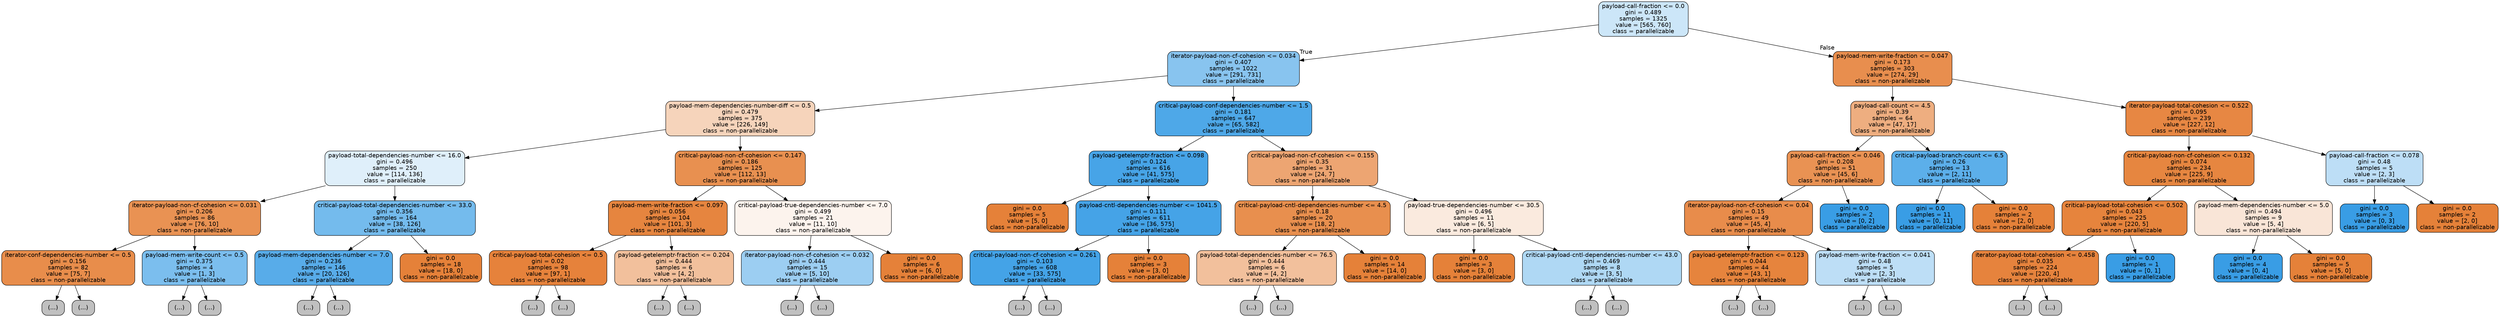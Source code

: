 digraph Tree {
node [shape=box, style="filled, rounded", color="black", fontname=helvetica] ;
edge [fontname=helvetica] ;
0 [label="payload-call-fraction <= 0.0\ngini = 0.489\nsamples = 1325\nvalue = [565, 760]\nclass = parallelizable", fillcolor="#399de541"] ;
1 [label="iterator-payload-non-cf-cohesion <= 0.034\ngini = 0.407\nsamples = 1022\nvalue = [291, 731]\nclass = parallelizable", fillcolor="#399de599"] ;
0 -> 1 [labeldistance=2.5, labelangle=45, headlabel="True"] ;
2 [label="payload-mem-dependencies-number-diff <= 0.5\ngini = 0.479\nsamples = 375\nvalue = [226, 149]\nclass = non-parallelizable", fillcolor="#e5813957"] ;
1 -> 2 ;
3 [label="payload-total-dependencies-number <= 16.0\ngini = 0.496\nsamples = 250\nvalue = [114, 136]\nclass = parallelizable", fillcolor="#399de529"] ;
2 -> 3 ;
4 [label="iterator-payload-non-cf-cohesion <= 0.031\ngini = 0.206\nsamples = 86\nvalue = [76, 10]\nclass = non-parallelizable", fillcolor="#e58139dd"] ;
3 -> 4 ;
5 [label="iterator-conf-dependencies-number <= 0.5\ngini = 0.156\nsamples = 82\nvalue = [75, 7]\nclass = non-parallelizable", fillcolor="#e58139e7"] ;
4 -> 5 ;
6 [label="(...)", fillcolor="#C0C0C0"] ;
5 -> 6 ;
7 [label="(...)", fillcolor="#C0C0C0"] ;
5 -> 7 ;
16 [label="payload-mem-write-count <= 0.5\ngini = 0.375\nsamples = 4\nvalue = [1, 3]\nclass = parallelizable", fillcolor="#399de5aa"] ;
4 -> 16 ;
17 [label="(...)", fillcolor="#C0C0C0"] ;
16 -> 17 ;
18 [label="(...)", fillcolor="#C0C0C0"] ;
16 -> 18 ;
19 [label="critical-payload-total-dependencies-number <= 33.0\ngini = 0.356\nsamples = 164\nvalue = [38, 126]\nclass = parallelizable", fillcolor="#399de5b2"] ;
3 -> 19 ;
20 [label="payload-mem-dependencies-number <= 7.0\ngini = 0.236\nsamples = 146\nvalue = [20, 126]\nclass = parallelizable", fillcolor="#399de5d7"] ;
19 -> 20 ;
21 [label="(...)", fillcolor="#C0C0C0"] ;
20 -> 21 ;
42 [label="(...)", fillcolor="#C0C0C0"] ;
20 -> 42 ;
45 [label="gini = 0.0\nsamples = 18\nvalue = [18, 0]\nclass = non-parallelizable", fillcolor="#e58139ff"] ;
19 -> 45 ;
46 [label="critical-payload-non-cf-cohesion <= 0.147\ngini = 0.186\nsamples = 125\nvalue = [112, 13]\nclass = non-parallelizable", fillcolor="#e58139e1"] ;
2 -> 46 ;
47 [label="payload-mem-write-fraction <= 0.097\ngini = 0.056\nsamples = 104\nvalue = [101, 3]\nclass = non-parallelizable", fillcolor="#e58139f7"] ;
46 -> 47 ;
48 [label="critical-payload-total-cohesion <= 0.5\ngini = 0.02\nsamples = 98\nvalue = [97, 1]\nclass = non-parallelizable", fillcolor="#e58139fc"] ;
47 -> 48 ;
49 [label="(...)", fillcolor="#C0C0C0"] ;
48 -> 49 ;
50 [label="(...)", fillcolor="#C0C0C0"] ;
48 -> 50 ;
53 [label="payload-getelemptr-fraction <= 0.204\ngini = 0.444\nsamples = 6\nvalue = [4, 2]\nclass = non-parallelizable", fillcolor="#e581397f"] ;
47 -> 53 ;
54 [label="(...)", fillcolor="#C0C0C0"] ;
53 -> 54 ;
55 [label="(...)", fillcolor="#C0C0C0"] ;
53 -> 55 ;
56 [label="critical-payload-true-dependencies-number <= 7.0\ngini = 0.499\nsamples = 21\nvalue = [11, 10]\nclass = non-parallelizable", fillcolor="#e5813917"] ;
46 -> 56 ;
57 [label="iterator-payload-non-cf-cohesion <= 0.032\ngini = 0.444\nsamples = 15\nvalue = [5, 10]\nclass = parallelizable", fillcolor="#399de57f"] ;
56 -> 57 ;
58 [label="(...)", fillcolor="#C0C0C0"] ;
57 -> 58 ;
61 [label="(...)", fillcolor="#C0C0C0"] ;
57 -> 61 ;
64 [label="gini = 0.0\nsamples = 6\nvalue = [6, 0]\nclass = non-parallelizable", fillcolor="#e58139ff"] ;
56 -> 64 ;
65 [label="critical-payload-conf-dependencies-number <= 1.5\ngini = 0.181\nsamples = 647\nvalue = [65, 582]\nclass = parallelizable", fillcolor="#399de5e3"] ;
1 -> 65 ;
66 [label="payload-getelemptr-fraction <= 0.098\ngini = 0.124\nsamples = 616\nvalue = [41, 575]\nclass = parallelizable", fillcolor="#399de5ed"] ;
65 -> 66 ;
67 [label="gini = 0.0\nsamples = 5\nvalue = [5, 0]\nclass = non-parallelizable", fillcolor="#e58139ff"] ;
66 -> 67 ;
68 [label="payload-cntl-dependencies-number <= 1041.5\ngini = 0.111\nsamples = 611\nvalue = [36, 575]\nclass = parallelizable", fillcolor="#399de5ef"] ;
66 -> 68 ;
69 [label="critical-payload-non-cf-cohesion <= 0.261\ngini = 0.103\nsamples = 608\nvalue = [33, 575]\nclass = parallelizable", fillcolor="#399de5f0"] ;
68 -> 69 ;
70 [label="(...)", fillcolor="#C0C0C0"] ;
69 -> 70 ;
145 [label="(...)", fillcolor="#C0C0C0"] ;
69 -> 145 ;
148 [label="gini = 0.0\nsamples = 3\nvalue = [3, 0]\nclass = non-parallelizable", fillcolor="#e58139ff"] ;
68 -> 148 ;
149 [label="critical-payload-non-cf-cohesion <= 0.155\ngini = 0.35\nsamples = 31\nvalue = [24, 7]\nclass = non-parallelizable", fillcolor="#e58139b5"] ;
65 -> 149 ;
150 [label="critical-payload-cntl-dependencies-number <= 4.5\ngini = 0.18\nsamples = 20\nvalue = [18, 2]\nclass = non-parallelizable", fillcolor="#e58139e3"] ;
149 -> 150 ;
151 [label="payload-total-dependencies-number <= 76.5\ngini = 0.444\nsamples = 6\nvalue = [4, 2]\nclass = non-parallelizable", fillcolor="#e581397f"] ;
150 -> 151 ;
152 [label="(...)", fillcolor="#C0C0C0"] ;
151 -> 152 ;
153 [label="(...)", fillcolor="#C0C0C0"] ;
151 -> 153 ;
154 [label="gini = 0.0\nsamples = 14\nvalue = [14, 0]\nclass = non-parallelizable", fillcolor="#e58139ff"] ;
150 -> 154 ;
155 [label="payload-true-dependencies-number <= 30.5\ngini = 0.496\nsamples = 11\nvalue = [6, 5]\nclass = non-parallelizable", fillcolor="#e581392a"] ;
149 -> 155 ;
156 [label="gini = 0.0\nsamples = 3\nvalue = [3, 0]\nclass = non-parallelizable", fillcolor="#e58139ff"] ;
155 -> 156 ;
157 [label="critical-payload-cntl-dependencies-number <= 43.0\ngini = 0.469\nsamples = 8\nvalue = [3, 5]\nclass = parallelizable", fillcolor="#399de566"] ;
155 -> 157 ;
158 [label="(...)", fillcolor="#C0C0C0"] ;
157 -> 158 ;
161 [label="(...)", fillcolor="#C0C0C0"] ;
157 -> 161 ;
162 [label="payload-mem-write-fraction <= 0.047\ngini = 0.173\nsamples = 303\nvalue = [274, 29]\nclass = non-parallelizable", fillcolor="#e58139e4"] ;
0 -> 162 [labeldistance=2.5, labelangle=-45, headlabel="False"] ;
163 [label="payload-call-count <= 4.5\ngini = 0.39\nsamples = 64\nvalue = [47, 17]\nclass = non-parallelizable", fillcolor="#e58139a3"] ;
162 -> 163 ;
164 [label="payload-call-fraction <= 0.046\ngini = 0.208\nsamples = 51\nvalue = [45, 6]\nclass = non-parallelizable", fillcolor="#e58139dd"] ;
163 -> 164 ;
165 [label="iterator-payload-non-cf-cohesion <= 0.04\ngini = 0.15\nsamples = 49\nvalue = [45, 4]\nclass = non-parallelizable", fillcolor="#e58139e8"] ;
164 -> 165 ;
166 [label="payload-getelemptr-fraction <= 0.123\ngini = 0.044\nsamples = 44\nvalue = [43, 1]\nclass = non-parallelizable", fillcolor="#e58139f9"] ;
165 -> 166 ;
167 [label="(...)", fillcolor="#C0C0C0"] ;
166 -> 167 ;
170 [label="(...)", fillcolor="#C0C0C0"] ;
166 -> 170 ;
171 [label="payload-mem-write-fraction <= 0.041\ngini = 0.48\nsamples = 5\nvalue = [2, 3]\nclass = parallelizable", fillcolor="#399de555"] ;
165 -> 171 ;
172 [label="(...)", fillcolor="#C0C0C0"] ;
171 -> 172 ;
173 [label="(...)", fillcolor="#C0C0C0"] ;
171 -> 173 ;
174 [label="gini = 0.0\nsamples = 2\nvalue = [0, 2]\nclass = parallelizable", fillcolor="#399de5ff"] ;
164 -> 174 ;
175 [label="critical-payload-branch-count <= 6.5\ngini = 0.26\nsamples = 13\nvalue = [2, 11]\nclass = parallelizable", fillcolor="#399de5d1"] ;
163 -> 175 ;
176 [label="gini = 0.0\nsamples = 11\nvalue = [0, 11]\nclass = parallelizable", fillcolor="#399de5ff"] ;
175 -> 176 ;
177 [label="gini = 0.0\nsamples = 2\nvalue = [2, 0]\nclass = non-parallelizable", fillcolor="#e58139ff"] ;
175 -> 177 ;
178 [label="iterator-payload-total-cohesion <= 0.522\ngini = 0.095\nsamples = 239\nvalue = [227, 12]\nclass = non-parallelizable", fillcolor="#e58139f2"] ;
162 -> 178 ;
179 [label="critical-payload-non-cf-cohesion <= 0.132\ngini = 0.074\nsamples = 234\nvalue = [225, 9]\nclass = non-parallelizable", fillcolor="#e58139f5"] ;
178 -> 179 ;
180 [label="critical-payload-total-cohesion <= 0.502\ngini = 0.043\nsamples = 225\nvalue = [220, 5]\nclass = non-parallelizable", fillcolor="#e58139f9"] ;
179 -> 180 ;
181 [label="iterator-payload-total-cohesion <= 0.458\ngini = 0.035\nsamples = 224\nvalue = [220, 4]\nclass = non-parallelizable", fillcolor="#e58139fa"] ;
180 -> 181 ;
182 [label="(...)", fillcolor="#C0C0C0"] ;
181 -> 182 ;
187 [label="(...)", fillcolor="#C0C0C0"] ;
181 -> 187 ;
192 [label="gini = 0.0\nsamples = 1\nvalue = [0, 1]\nclass = parallelizable", fillcolor="#399de5ff"] ;
180 -> 192 ;
193 [label="payload-mem-dependencies-number <= 5.0\ngini = 0.494\nsamples = 9\nvalue = [5, 4]\nclass = non-parallelizable", fillcolor="#e5813933"] ;
179 -> 193 ;
194 [label="gini = 0.0\nsamples = 4\nvalue = [0, 4]\nclass = parallelizable", fillcolor="#399de5ff"] ;
193 -> 194 ;
195 [label="gini = 0.0\nsamples = 5\nvalue = [5, 0]\nclass = non-parallelizable", fillcolor="#e58139ff"] ;
193 -> 195 ;
196 [label="payload-call-fraction <= 0.078\ngini = 0.48\nsamples = 5\nvalue = [2, 3]\nclass = parallelizable", fillcolor="#399de555"] ;
178 -> 196 ;
197 [label="gini = 0.0\nsamples = 3\nvalue = [0, 3]\nclass = parallelizable", fillcolor="#399de5ff"] ;
196 -> 197 ;
198 [label="gini = 0.0\nsamples = 2\nvalue = [2, 0]\nclass = non-parallelizable", fillcolor="#e58139ff"] ;
196 -> 198 ;
}